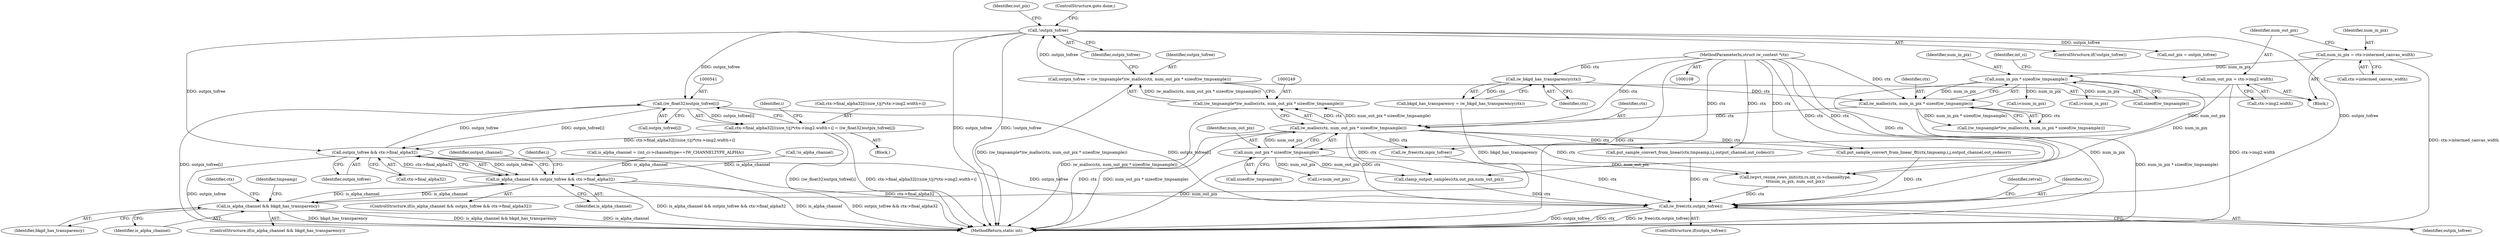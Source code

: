 digraph "0_imageworsener_a4f247707f08e322f0b41e82c3e06e224240a654_0@pointer" {
"1000540" [label="(Call,(iw_float32)outpix_tofree[i])"];
"1000508" [label="(Call,outpix_tofree && ctx->final_alpha32)"];
"1000540" [label="(Call,(iw_float32)outpix_tofree[i])"];
"1000257" [label="(Call,!outpix_tofree)"];
"1000246" [label="(Call,outpix_tofree = (iw_tmpsample*)iw_malloc(ctx, num_out_pix * sizeof(iw_tmpsample)))"];
"1000248" [label="(Call,(iw_tmpsample*)iw_malloc(ctx, num_out_pix * sizeof(iw_tmpsample)))"];
"1000250" [label="(Call,iw_malloc(ctx, num_out_pix * sizeof(iw_tmpsample)))"];
"1000237" [label="(Call,iw_malloc(ctx, num_in_pix * sizeof(iw_tmpsample)))"];
"1000231" [label="(Call,iw_bkgd_has_transparency(ctx))"];
"1000109" [label="(MethodParameterIn,struct iw_context *ctx)"];
"1000239" [label="(Call,num_in_pix * sizeof(iw_tmpsample))"];
"1000168" [label="(Call,num_in_pix = ctx->intermed_canvas_width)"];
"1000252" [label="(Call,num_out_pix * sizeof(iw_tmpsample))"];
"1000173" [label="(Call,num_out_pix = ctx->img2.width)"];
"1000524" [label="(Call,ctx->final_alpha32[((size_t)j)*ctx->img2.width+i] = (iw_float32)outpix_tofree[i])"];
"1000506" [label="(Call,is_alpha_channel && outpix_tofree && ctx->final_alpha32)"];
"1000722" [label="(Call,is_alpha_channel && bkgd_has_transparency)"];
"1000847" [label="(Call,iw_free(ctx,outpix_tofree))"];
"1000849" [label="(Identifier,outpix_tofree)"];
"1000439" [label="(Call,i<num_in_pix)"];
"1000509" [label="(Identifier,outpix_tofree)"];
"1000845" [label="(ControlStructure,if(outpix_tofree))"];
"1000175" [label="(Call,ctx->img2.width)"];
"1000250" [label="(Call,iw_malloc(ctx, num_out_pix * sizeof(iw_tmpsample)))"];
"1000721" [label="(ControlStructure,if(is_alpha_channel && bkgd_has_transparency))"];
"1000842" [label="(Call,iw_free(ctx,inpix_tofree))"];
"1000247" [label="(Identifier,outpix_tofree)"];
"1000258" [label="(Identifier,outpix_tofree)"];
"1000739" [label="(Identifier,ctx)"];
"1000246" [label="(Call,outpix_tofree = (iw_tmpsample*)iw_malloc(ctx, num_out_pix * sizeof(iw_tmpsample)))"];
"1000257" [label="(Call,!outpix_tofree)"];
"1000232" [label="(Identifier,ctx)"];
"1000523" [label="(Block,)"];
"1000522" [label="(Identifier,i)"];
"1000540" [label="(Call,(iw_float32)outpix_tofree[i])"];
"1000256" [label="(ControlStructure,if(!outpix_tofree))"];
"1000252" [label="(Call,num_out_pix * sizeof(iw_tmpsample))"];
"1000222" [label="(Call,is_alpha_channel = (int_ci->channeltype==IW_CHANNELTYPE_ALPHA))"];
"1000727" [label="(Identifier,tmpsamp)"];
"1000248" [label="(Call,(iw_tmpsample*)iw_malloc(ctx, num_out_pix * sizeof(iw_tmpsample)))"];
"1000109" [label="(MethodParameterIn,struct iw_context *ctx)"];
"1000518" [label="(Call,i<num_out_pix)"];
"1000505" [label="(ControlStructure,if(is_alpha_channel && outpix_tofree && ctx->final_alpha32))"];
"1000851" [label="(Identifier,retval)"];
"1000251" [label="(Identifier,ctx)"];
"1000751" [label="(Call,put_sample_convert_from_linear(ctx,tmpsamp,i,j,output_channel,out_csdescr))"];
"1000406" [label="(Call,iwpvt_resize_rows_init(ctx,rs,int_ci->channeltype,\n\t\t\tnum_in_pix, num_out_pix))"];
"1000468" [label="(Call,i<num_in_pix)"];
"1000743" [label="(Call,put_sample_convert_from_linear_flt(ctx,tmpsamp,i,j,output_channel,out_csdescr))"];
"1000722" [label="(Call,is_alpha_channel && bkgd_has_transparency)"];
"1000542" [label="(Call,outpix_tofree[i])"];
"1000169" [label="(Identifier,num_in_pix)"];
"1000848" [label="(Identifier,ctx)"];
"1000501" [label="(Call,clamp_output_samples(ctx,out_pix,num_out_pix))"];
"1000237" [label="(Call,iw_malloc(ctx, num_in_pix * sizeof(iw_tmpsample)))"];
"1000229" [label="(Call,bkgd_has_transparency = iw_bkgd_has_transparency(ctx))"];
"1000240" [label="(Identifier,num_in_pix)"];
"1000724" [label="(Identifier,bkgd_has_transparency)"];
"1000508" [label="(Call,outpix_tofree && ctx->final_alpha32)"];
"1000506" [label="(Call,is_alpha_channel && outpix_tofree && ctx->final_alpha32)"];
"1000112" [label="(Block,)"];
"1000168" [label="(Call,num_in_pix = ctx->intermed_canvas_width)"];
"1000847" [label="(Call,iw_free(ctx,outpix_tofree))"];
"1000235" [label="(Call,(iw_tmpsample*)iw_malloc(ctx, num_in_pix * sizeof(iw_tmpsample)))"];
"1000852" [label="(MethodReturn,static int)"];
"1000241" [label="(Call,sizeof(iw_tmpsample))"];
"1000269" [label="(Call,!is_alpha_channel)"];
"1000253" [label="(Identifier,num_out_pix)"];
"1000723" [label="(Identifier,is_alpha_channel)"];
"1000238" [label="(Identifier,ctx)"];
"1000507" [label="(Identifier,is_alpha_channel)"];
"1000525" [label="(Call,ctx->final_alpha32[((size_t)j)*ctx->img2.width+i])"];
"1000547" [label="(Identifier,output_channel)"];
"1000510" [label="(Call,ctx->final_alpha32)"];
"1000170" [label="(Call,ctx->intermed_canvas_width)"];
"1000261" [label="(Identifier,out_pix)"];
"1000260" [label="(Call,out_pix = outpix_tofree)"];
"1000524" [label="(Call,ctx->final_alpha32[((size_t)j)*ctx->img2.width+i] = (iw_float32)outpix_tofree[i])"];
"1000231" [label="(Call,iw_bkgd_has_transparency(ctx))"];
"1000174" [label="(Identifier,num_out_pix)"];
"1000173" [label="(Call,num_out_pix = ctx->img2.width)"];
"1000516" [label="(Identifier,i)"];
"1000259" [label="(ControlStructure,goto done;)"];
"1000239" [label="(Call,num_in_pix * sizeof(iw_tmpsample))"];
"1000181" [label="(Identifier,int_ci)"];
"1000254" [label="(Call,sizeof(iw_tmpsample))"];
"1000540" -> "1000524"  [label="AST: "];
"1000540" -> "1000542"  [label="CFG: "];
"1000541" -> "1000540"  [label="AST: "];
"1000542" -> "1000540"  [label="AST: "];
"1000524" -> "1000540"  [label="CFG: "];
"1000540" -> "1000852"  [label="DDG: outpix_tofree[i]"];
"1000540" -> "1000508"  [label="DDG: outpix_tofree[i]"];
"1000540" -> "1000524"  [label="DDG: outpix_tofree[i]"];
"1000508" -> "1000540"  [label="DDG: outpix_tofree"];
"1000257" -> "1000540"  [label="DDG: outpix_tofree"];
"1000540" -> "1000847"  [label="DDG: outpix_tofree[i]"];
"1000508" -> "1000506"  [label="AST: "];
"1000508" -> "1000509"  [label="CFG: "];
"1000508" -> "1000510"  [label="CFG: "];
"1000509" -> "1000508"  [label="AST: "];
"1000510" -> "1000508"  [label="AST: "];
"1000506" -> "1000508"  [label="CFG: "];
"1000508" -> "1000852"  [label="DDG: outpix_tofree"];
"1000508" -> "1000852"  [label="DDG: ctx->final_alpha32"];
"1000508" -> "1000506"  [label="DDG: outpix_tofree"];
"1000508" -> "1000506"  [label="DDG: ctx->final_alpha32"];
"1000257" -> "1000508"  [label="DDG: outpix_tofree"];
"1000524" -> "1000508"  [label="DDG: ctx->final_alpha32[((size_t)j)*ctx->img2.width+i]"];
"1000508" -> "1000847"  [label="DDG: outpix_tofree"];
"1000257" -> "1000256"  [label="AST: "];
"1000257" -> "1000258"  [label="CFG: "];
"1000258" -> "1000257"  [label="AST: "];
"1000259" -> "1000257"  [label="CFG: "];
"1000261" -> "1000257"  [label="CFG: "];
"1000257" -> "1000852"  [label="DDG: outpix_tofree"];
"1000257" -> "1000852"  [label="DDG: !outpix_tofree"];
"1000246" -> "1000257"  [label="DDG: outpix_tofree"];
"1000257" -> "1000260"  [label="DDG: outpix_tofree"];
"1000257" -> "1000847"  [label="DDG: outpix_tofree"];
"1000246" -> "1000112"  [label="AST: "];
"1000246" -> "1000248"  [label="CFG: "];
"1000247" -> "1000246"  [label="AST: "];
"1000248" -> "1000246"  [label="AST: "];
"1000258" -> "1000246"  [label="CFG: "];
"1000246" -> "1000852"  [label="DDG: (iw_tmpsample*)iw_malloc(ctx, num_out_pix * sizeof(iw_tmpsample))"];
"1000248" -> "1000246"  [label="DDG: iw_malloc(ctx, num_out_pix * sizeof(iw_tmpsample))"];
"1000248" -> "1000250"  [label="CFG: "];
"1000249" -> "1000248"  [label="AST: "];
"1000250" -> "1000248"  [label="AST: "];
"1000248" -> "1000852"  [label="DDG: iw_malloc(ctx, num_out_pix * sizeof(iw_tmpsample))"];
"1000250" -> "1000248"  [label="DDG: ctx"];
"1000250" -> "1000248"  [label="DDG: num_out_pix * sizeof(iw_tmpsample)"];
"1000250" -> "1000252"  [label="CFG: "];
"1000251" -> "1000250"  [label="AST: "];
"1000252" -> "1000250"  [label="AST: "];
"1000250" -> "1000852"  [label="DDG: ctx"];
"1000250" -> "1000852"  [label="DDG: num_out_pix * sizeof(iw_tmpsample)"];
"1000237" -> "1000250"  [label="DDG: ctx"];
"1000109" -> "1000250"  [label="DDG: ctx"];
"1000252" -> "1000250"  [label="DDG: num_out_pix"];
"1000250" -> "1000406"  [label="DDG: ctx"];
"1000250" -> "1000501"  [label="DDG: ctx"];
"1000250" -> "1000743"  [label="DDG: ctx"];
"1000250" -> "1000751"  [label="DDG: ctx"];
"1000250" -> "1000842"  [label="DDG: ctx"];
"1000250" -> "1000847"  [label="DDG: ctx"];
"1000237" -> "1000235"  [label="AST: "];
"1000237" -> "1000239"  [label="CFG: "];
"1000238" -> "1000237"  [label="AST: "];
"1000239" -> "1000237"  [label="AST: "];
"1000235" -> "1000237"  [label="CFG: "];
"1000237" -> "1000852"  [label="DDG: num_in_pix * sizeof(iw_tmpsample)"];
"1000237" -> "1000235"  [label="DDG: ctx"];
"1000237" -> "1000235"  [label="DDG: num_in_pix * sizeof(iw_tmpsample)"];
"1000231" -> "1000237"  [label="DDG: ctx"];
"1000109" -> "1000237"  [label="DDG: ctx"];
"1000239" -> "1000237"  [label="DDG: num_in_pix"];
"1000231" -> "1000229"  [label="AST: "];
"1000231" -> "1000232"  [label="CFG: "];
"1000232" -> "1000231"  [label="AST: "];
"1000229" -> "1000231"  [label="CFG: "];
"1000231" -> "1000229"  [label="DDG: ctx"];
"1000109" -> "1000231"  [label="DDG: ctx"];
"1000109" -> "1000108"  [label="AST: "];
"1000109" -> "1000852"  [label="DDG: ctx"];
"1000109" -> "1000406"  [label="DDG: ctx"];
"1000109" -> "1000501"  [label="DDG: ctx"];
"1000109" -> "1000743"  [label="DDG: ctx"];
"1000109" -> "1000751"  [label="DDG: ctx"];
"1000109" -> "1000842"  [label="DDG: ctx"];
"1000109" -> "1000847"  [label="DDG: ctx"];
"1000239" -> "1000241"  [label="CFG: "];
"1000240" -> "1000239"  [label="AST: "];
"1000241" -> "1000239"  [label="AST: "];
"1000239" -> "1000852"  [label="DDG: num_in_pix"];
"1000168" -> "1000239"  [label="DDG: num_in_pix"];
"1000239" -> "1000406"  [label="DDG: num_in_pix"];
"1000239" -> "1000439"  [label="DDG: num_in_pix"];
"1000239" -> "1000468"  [label="DDG: num_in_pix"];
"1000168" -> "1000112"  [label="AST: "];
"1000168" -> "1000170"  [label="CFG: "];
"1000169" -> "1000168"  [label="AST: "];
"1000170" -> "1000168"  [label="AST: "];
"1000174" -> "1000168"  [label="CFG: "];
"1000168" -> "1000852"  [label="DDG: ctx->intermed_canvas_width"];
"1000252" -> "1000254"  [label="CFG: "];
"1000253" -> "1000252"  [label="AST: "];
"1000254" -> "1000252"  [label="AST: "];
"1000252" -> "1000852"  [label="DDG: num_out_pix"];
"1000173" -> "1000252"  [label="DDG: num_out_pix"];
"1000252" -> "1000406"  [label="DDG: num_out_pix"];
"1000252" -> "1000501"  [label="DDG: num_out_pix"];
"1000252" -> "1000518"  [label="DDG: num_out_pix"];
"1000173" -> "1000112"  [label="AST: "];
"1000173" -> "1000175"  [label="CFG: "];
"1000174" -> "1000173"  [label="AST: "];
"1000175" -> "1000173"  [label="AST: "];
"1000181" -> "1000173"  [label="CFG: "];
"1000173" -> "1000852"  [label="DDG: ctx->img2.width"];
"1000524" -> "1000523"  [label="AST: "];
"1000525" -> "1000524"  [label="AST: "];
"1000522" -> "1000524"  [label="CFG: "];
"1000524" -> "1000852"  [label="DDG: (iw_float32)outpix_tofree[i]"];
"1000524" -> "1000852"  [label="DDG: ctx->final_alpha32[((size_t)j)*ctx->img2.width+i]"];
"1000506" -> "1000505"  [label="AST: "];
"1000506" -> "1000507"  [label="CFG: "];
"1000507" -> "1000506"  [label="AST: "];
"1000516" -> "1000506"  [label="CFG: "];
"1000547" -> "1000506"  [label="CFG: "];
"1000506" -> "1000852"  [label="DDG: is_alpha_channel && outpix_tofree && ctx->final_alpha32"];
"1000506" -> "1000852"  [label="DDG: is_alpha_channel"];
"1000506" -> "1000852"  [label="DDG: outpix_tofree && ctx->final_alpha32"];
"1000222" -> "1000506"  [label="DDG: is_alpha_channel"];
"1000269" -> "1000506"  [label="DDG: is_alpha_channel"];
"1000722" -> "1000506"  [label="DDG: is_alpha_channel"];
"1000506" -> "1000722"  [label="DDG: is_alpha_channel"];
"1000722" -> "1000721"  [label="AST: "];
"1000722" -> "1000723"  [label="CFG: "];
"1000722" -> "1000724"  [label="CFG: "];
"1000723" -> "1000722"  [label="AST: "];
"1000724" -> "1000722"  [label="AST: "];
"1000727" -> "1000722"  [label="CFG: "];
"1000739" -> "1000722"  [label="CFG: "];
"1000722" -> "1000852"  [label="DDG: bkgd_has_transparency"];
"1000722" -> "1000852"  [label="DDG: is_alpha_channel && bkgd_has_transparency"];
"1000722" -> "1000852"  [label="DDG: is_alpha_channel"];
"1000229" -> "1000722"  [label="DDG: bkgd_has_transparency"];
"1000847" -> "1000845"  [label="AST: "];
"1000847" -> "1000849"  [label="CFG: "];
"1000848" -> "1000847"  [label="AST: "];
"1000849" -> "1000847"  [label="AST: "];
"1000851" -> "1000847"  [label="CFG: "];
"1000847" -> "1000852"  [label="DDG: outpix_tofree"];
"1000847" -> "1000852"  [label="DDG: ctx"];
"1000847" -> "1000852"  [label="DDG: iw_free(ctx,outpix_tofree)"];
"1000743" -> "1000847"  [label="DDG: ctx"];
"1000406" -> "1000847"  [label="DDG: ctx"];
"1000501" -> "1000847"  [label="DDG: ctx"];
"1000751" -> "1000847"  [label="DDG: ctx"];
"1000842" -> "1000847"  [label="DDG: ctx"];
}
